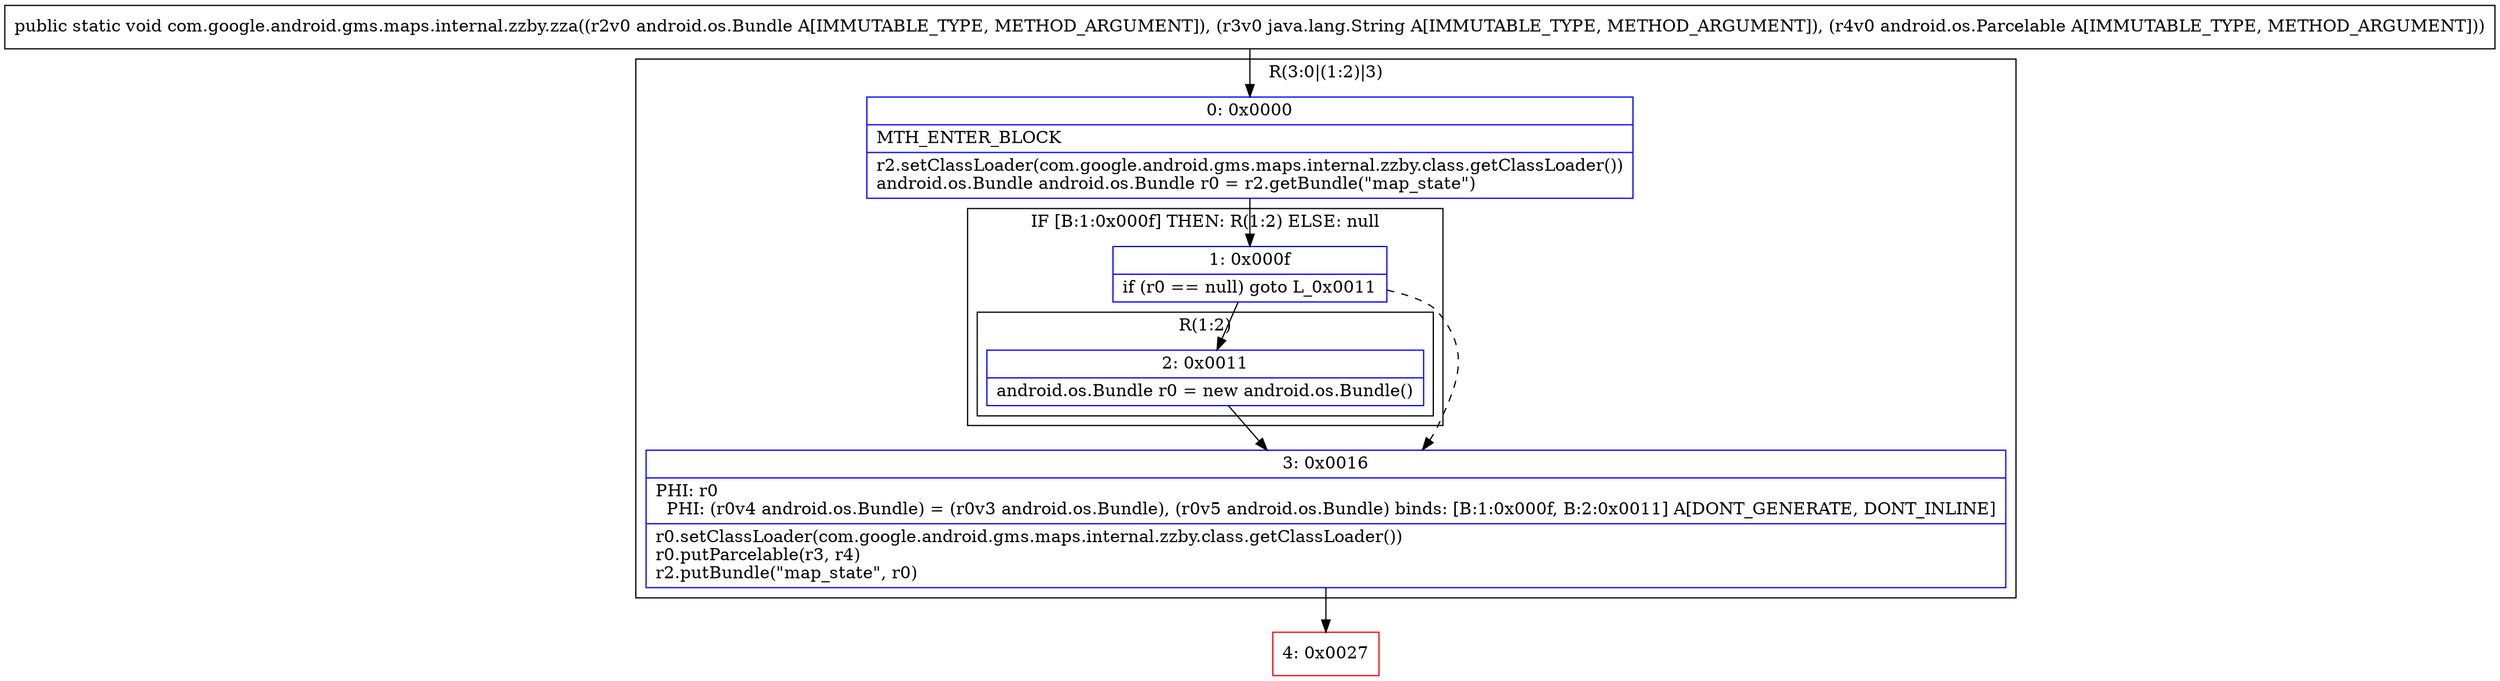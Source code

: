 digraph "CFG forcom.google.android.gms.maps.internal.zzby.zza(Landroid\/os\/Bundle;Ljava\/lang\/String;Landroid\/os\/Parcelable;)V" {
subgraph cluster_Region_1298054433 {
label = "R(3:0|(1:2)|3)";
node [shape=record,color=blue];
Node_0 [shape=record,label="{0\:\ 0x0000|MTH_ENTER_BLOCK\l|r2.setClassLoader(com.google.android.gms.maps.internal.zzby.class.getClassLoader())\landroid.os.Bundle android.os.Bundle r0 = r2.getBundle(\"map_state\")\l}"];
subgraph cluster_IfRegion_1862478616 {
label = "IF [B:1:0x000f] THEN: R(1:2) ELSE: null";
node [shape=record,color=blue];
Node_1 [shape=record,label="{1\:\ 0x000f|if (r0 == null) goto L_0x0011\l}"];
subgraph cluster_Region_1428980841 {
label = "R(1:2)";
node [shape=record,color=blue];
Node_2 [shape=record,label="{2\:\ 0x0011|android.os.Bundle r0 = new android.os.Bundle()\l}"];
}
}
Node_3 [shape=record,label="{3\:\ 0x0016|PHI: r0 \l  PHI: (r0v4 android.os.Bundle) = (r0v3 android.os.Bundle), (r0v5 android.os.Bundle) binds: [B:1:0x000f, B:2:0x0011] A[DONT_GENERATE, DONT_INLINE]\l|r0.setClassLoader(com.google.android.gms.maps.internal.zzby.class.getClassLoader())\lr0.putParcelable(r3, r4)\lr2.putBundle(\"map_state\", r0)\l}"];
}
Node_4 [shape=record,color=red,label="{4\:\ 0x0027}"];
MethodNode[shape=record,label="{public static void com.google.android.gms.maps.internal.zzby.zza((r2v0 android.os.Bundle A[IMMUTABLE_TYPE, METHOD_ARGUMENT]), (r3v0 java.lang.String A[IMMUTABLE_TYPE, METHOD_ARGUMENT]), (r4v0 android.os.Parcelable A[IMMUTABLE_TYPE, METHOD_ARGUMENT])) }"];
MethodNode -> Node_0;
Node_0 -> Node_1;
Node_1 -> Node_2;
Node_1 -> Node_3[style=dashed];
Node_2 -> Node_3;
Node_3 -> Node_4;
}

